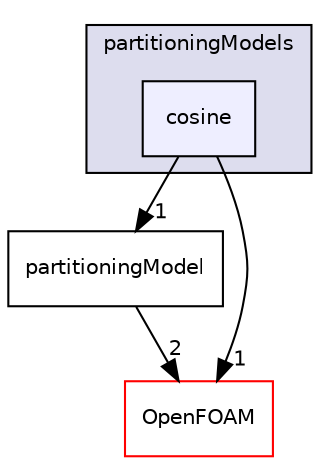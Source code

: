 digraph "src/phaseSystemModels/reactingEulerFoam/derivedFvPatchFields/wallBoilingSubModels/partitioningModels/cosine" {
  bgcolor=transparent;
  compound=true
  node [ fontsize="10", fontname="Helvetica"];
  edge [ labelfontsize="10", labelfontname="Helvetica"];
  subgraph clusterdir_8421d5e6494c5427c011797505162b91 {
    graph [ bgcolor="#ddddee", pencolor="black", label="partitioningModels" fontname="Helvetica", fontsize="10", URL="dir_8421d5e6494c5427c011797505162b91.html"]
  dir_ac63c28b70866cd910088d1744f7fbd5 [shape=box, label="cosine", style="filled", fillcolor="#eeeeff", pencolor="black", URL="dir_ac63c28b70866cd910088d1744f7fbd5.html"];
  }
  dir_27d3a86bd31bfc788d6239a7c573eb9f [shape=box label="partitioningModel" URL="dir_27d3a86bd31bfc788d6239a7c573eb9f.html"];
  dir_c5473ff19b20e6ec4dfe5c310b3778a8 [shape=box label="OpenFOAM" color="red" URL="dir_c5473ff19b20e6ec4dfe5c310b3778a8.html"];
  dir_ac63c28b70866cd910088d1744f7fbd5->dir_27d3a86bd31bfc788d6239a7c573eb9f [headlabel="1", labeldistance=1.5 headhref="dir_003032_003034.html"];
  dir_ac63c28b70866cd910088d1744f7fbd5->dir_c5473ff19b20e6ec4dfe5c310b3778a8 [headlabel="1", labeldistance=1.5 headhref="dir_003032_002151.html"];
  dir_27d3a86bd31bfc788d6239a7c573eb9f->dir_c5473ff19b20e6ec4dfe5c310b3778a8 [headlabel="2", labeldistance=1.5 headhref="dir_003034_002151.html"];
}
